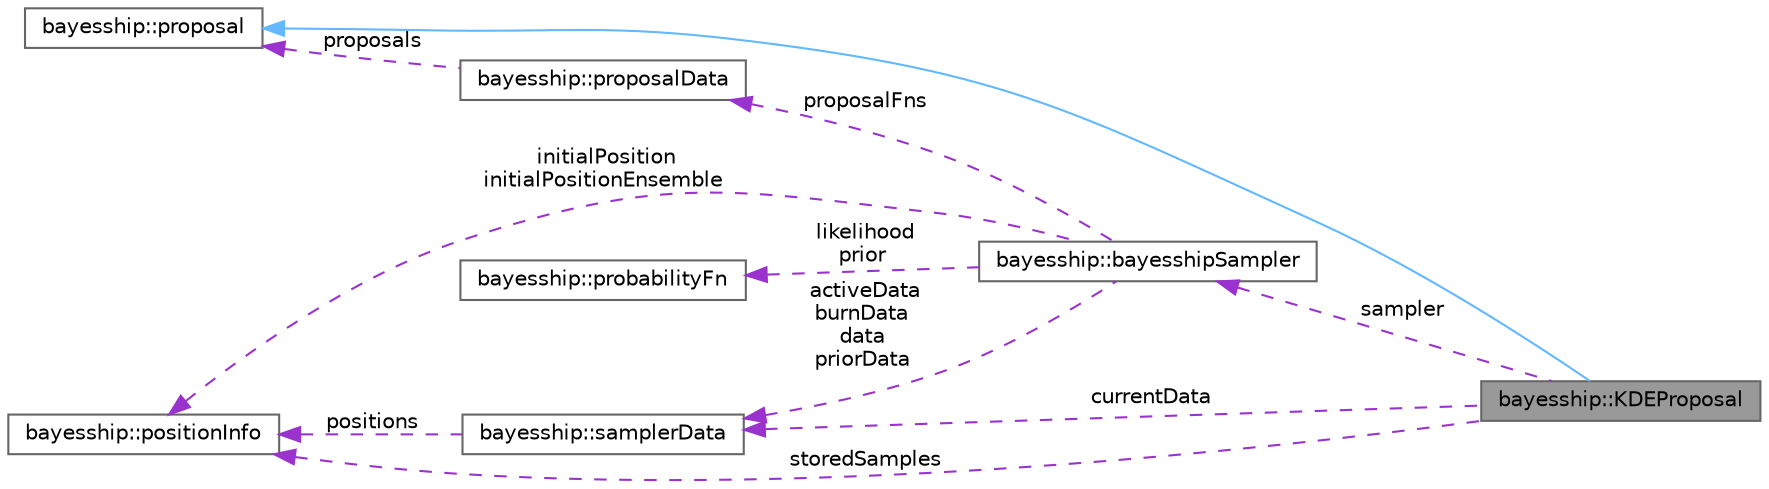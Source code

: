 digraph "bayesship::KDEProposal"
{
 // LATEX_PDF_SIZE
  bgcolor="transparent";
  edge [fontname=Helvetica,fontsize=10,labelfontname=Helvetica,labelfontsize=10];
  node [fontname=Helvetica,fontsize=10,shape=box,height=0.2,width=0.4];
  rankdir="LR";
  Node1 [label="bayesship::KDEProposal",height=0.2,width=0.4,color="gray40", fillcolor="grey60", style="filled", fontcolor="black",tooltip=" "];
  Node2 -> Node1 [dir="back",color="steelblue1",style="solid"];
  Node2 [label="bayesship::proposal",height=0.2,width=0.4,color="gray40", fillcolor="white", style="filled",URL="$classbayesship_1_1proposal.html",tooltip=" "];
  Node3 -> Node1 [dir="back",color="darkorchid3",style="dashed",label=" currentData" ];
  Node3 [label="bayesship::samplerData",height=0.2,width=0.4,color="gray40", fillcolor="white", style="filled",URL="$classbayesship_1_1samplerData.html",tooltip=" "];
  Node4 -> Node3 [dir="back",color="darkorchid3",style="dashed",label=" positions" ];
  Node4 [label="bayesship::positionInfo",height=0.2,width=0.4,color="gray40", fillcolor="white", style="filled",URL="$classbayesship_1_1positionInfo.html",tooltip="Class to hold information about a position in parameter/model space."];
  Node5 -> Node1 [dir="back",color="darkorchid3",style="dashed",label=" sampler" ];
  Node5 [label="bayesship::bayesshipSampler",height=0.2,width=0.4,color="gray40", fillcolor="white", style="filled",URL="$classbayesship_1_1bayesshipSampler.html",tooltip=" "];
  Node6 -> Node5 [dir="back",color="darkorchid3",style="dashed",label=" proposalFns" ];
  Node6 [label="bayesship::proposalData",height=0.2,width=0.4,color="gray40", fillcolor="white", style="filled",URL="$classbayesship_1_1proposalData.html",tooltip="Likelihood function typedef."];
  Node2 -> Node6 [dir="back",color="darkorchid3",style="dashed",label=" proposals" ];
  Node7 -> Node5 [dir="back",color="darkorchid3",style="dashed",label=" likelihood\nprior" ];
  Node7 [label="bayesship::probabilityFn",height=0.2,width=0.4,color="gray40", fillcolor="white", style="filled",URL="$classbayesship_1_1probabilityFn.html",tooltip=" "];
  Node4 -> Node5 [dir="back",color="darkorchid3",style="dashed",label=" initialPosition\ninitialPositionEnsemble" ];
  Node3 -> Node5 [dir="back",color="darkorchid3",style="dashed",label=" activeData\nburnData\ndata\npriorData" ];
  Node4 -> Node1 [dir="back",color="darkorchid3",style="dashed",label=" storedSamples" ];
}
